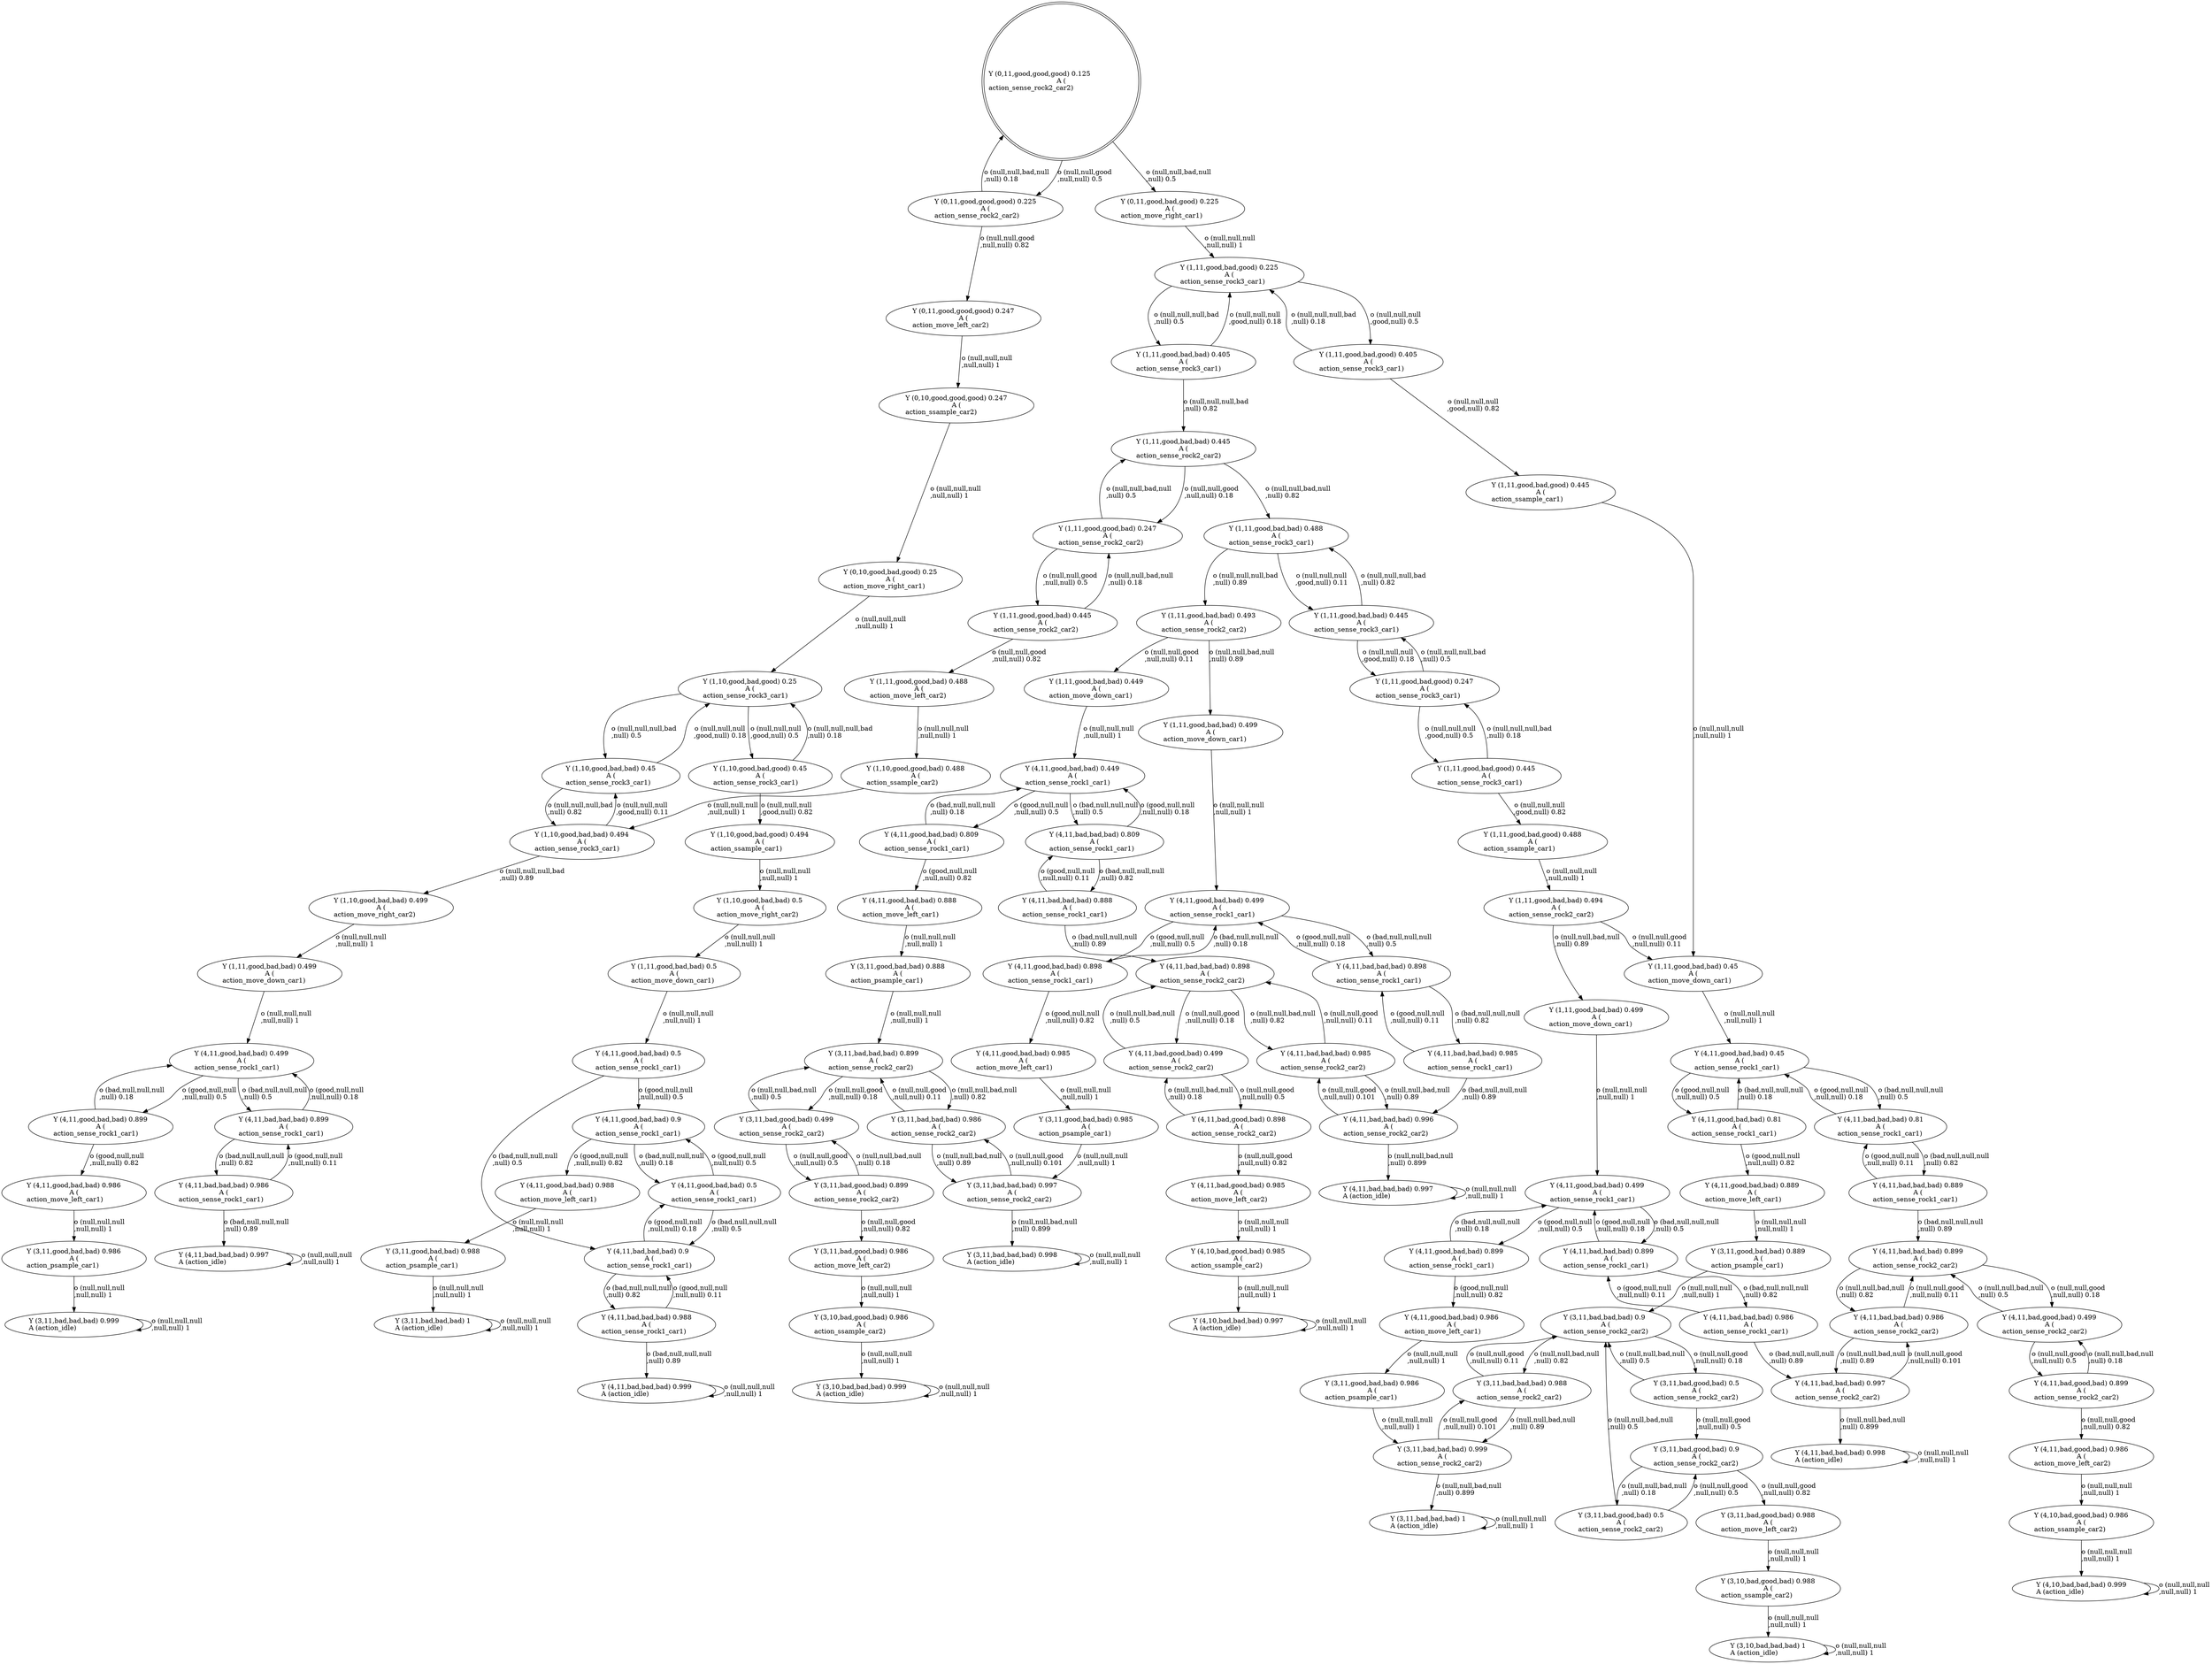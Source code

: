 digraph G
{
root [label="Y (0,11,good,good,good) 0.125\lA (\naction_sense_rock2_car2)\l" shape=doublecircle labeljust="l"];
x0row11 [label="Y (0,11,good,good,good) 0.225\lA (\naction_sense_rock2_car2)\l"];
x0row12 [label="Y (0,11,good,bad,good) 0.225\lA (\naction_move_right_car1)\l"];
x0row25 [label="Y (0,11,good,good,good) 0.247\lA (\naction_move_left_car2)\l"];
x0row36 [label="Y (0,10,good,good,good) 0.247\lA (\naction_ssample_car2)\l"];
x0row50 [label="Y (0,10,good,bad,good) 0.25\lA (\naction_move_right_car1)\l"];
x0row55 [label="Y (1,10,good,bad,good) 0.25\lA (\naction_sense_rock3_car1)\l"];
x0row66 [label="Y (1,10,good,bad,bad) 0.5\lA (\naction_move_right_car2)\l"];
x0row69 [label="Y (1,10,good,bad,good) 0.45\lA (\naction_sense_rock3_car1)\l"];
x0row70 [label="Y (1,10,good,bad,bad) 0.45\lA (\naction_sense_rock3_car1)\l"];
x0row118 [label="Y (3,11,good,bad,bad) 0.988\lA (\naction_psample_car1)\l"];
x0row79 [label="Y (1,10,good,bad,good) 0.494\lA (\naction_ssample_car1)\l"];
x0row98 [label="Y (1,11,good,bad,bad) 0.5\lA (\naction_move_down_car1)\l"];
x0row101 [label="Y (4,11,good,bad,bad) 0.5\lA (\naction_sense_rock1_car1)\l"];
x0row108 [label="Y (4,11,good,bad,bad) 0.9\lA (\naction_sense_rock1_car1)\l"];
x0row109 [label="Y (4,11,bad,bad,bad) 0.9\lA (\naction_sense_rock1_car1)\l"];
x0row114 [label="Y (4,11,good,bad,bad) 0.988\lA (\naction_move_left_car1)\l"];
x0row115 [label="Y (4,11,good,bad,bad) 0.5\lA (\naction_sense_rock1_car1)\l"];
x0row126 [label="Y (3,11,bad,bad,bad) 1\lA (action_idle)\l"];
x0row134 [label="Y (3,10,bad,bad,bad) 1\lA (action_idle)\l"];
x0row139 [label="Y (4,11,bad,bad,bad) 0.988\lA (\naction_sense_rock1_car1)\l"];
x0row145 [label="Y (4,11,bad,bad,bad) 0.999\lA (action_idle)\l"];
x0row152 [label="Y (4,10,bad,bad,bad) 0.999\lA (action_idle)\l"];
x0row158 [label="Y (1,10,good,bad,bad) 0.494\lA (\naction_sense_rock3_car1)\l"];
x0row167 [label="Y (1,10,good,bad,bad) 0.499\lA (\naction_move_right_car2)\l"];
x0row177 [label="Y (1,11,good,bad,bad) 0.499\lA (\naction_move_down_car1)\l"];
x0row182 [label="Y (4,11,good,bad,bad) 0.499\lA (\naction_sense_rock1_car1)\l"];
x0row191 [label="Y (4,11,good,bad,bad) 0.899\lA (\naction_sense_rock1_car1)\l"];
x0row192 [label="Y (4,11,bad,bad,bad) 0.899\lA (\naction_sense_rock1_car1)\l"];
x0row201 [label="Y (4,11,good,bad,bad) 0.986\lA (\naction_move_left_car1)\l"];
x0row208 [label="Y (3,11,good,bad,bad) 0.986\lA (\naction_psample_car1)\l"];
x0row220 [label="Y (3,11,bad,bad,bad) 0.999\lA (action_idle)\l"];
x0row234 [label="Y (3,10,bad,bad,bad) 0.999\lA (action_idle)\l"];
x0row241 [label="Y (4,11,bad,bad,bad) 0.986\lA (\naction_sense_rock1_car1)\l"];
x0row251 [label="Y (4,11,bad,bad,bad) 0.997\lA (action_idle)\l"];
x0row264 [label="Y (4,10,bad,bad,bad) 0.997\lA (action_idle)\l"];
x0row268 [label="Y (1,11,good,bad,good) 0.225\lA (\naction_sense_rock3_car1)\l"];
x0row282 [label="Y (1,11,good,bad,bad) 0.45\lA (\naction_move_down_car1)\l"];
x0row287 [label="Y (1,11,good,bad,good) 0.405\lA (\naction_sense_rock3_car1)\l"];
x0row288 [label="Y (1,11,good,bad,bad) 0.405\lA (\naction_sense_rock3_car1)\l"];
x0row291 [label="Y (1,11,good,bad,good) 0.247\lA (\naction_sense_rock3_car1)\l"];
x0row300 [label="Y (1,11,good,bad,good) 0.445\lA (\naction_ssample_car1)\l"];
x0row304 [label="Y (1,11,good,bad,good) 0.445\lA (\naction_sense_rock3_car1)\l"];
x0row317 [label="Y (1,11,good,bad,good) 0.488\lA (\naction_ssample_car1)\l"];
x0row321 [label="Y (4,11,good,bad,bad) 0.45\lA (\naction_sense_rock1_car1)\l"];
x0row329 [label="Y (1,11,good,bad,bad) 0.494\lA (\naction_sense_rock2_car2)\l"];
x0row332 [label="Y (4,11,good,bad,bad) 0.81\lA (\naction_sense_rock1_car1)\l"];
x0row333 [label="Y (4,11,bad,bad,bad) 0.81\lA (\naction_sense_rock1_car1)\l"];
x0row343 [label="Y (4,11,good,bad,bad) 0.889\lA (\naction_move_left_car1)\l"];
x0row350 [label="Y (3,11,good,bad,bad) 0.889\lA (\naction_psample_car1)\l"];
x0row362 [label="Y (3,11,bad,bad,bad) 0.9\lA (\naction_sense_rock2_car2)\l"];
x0row378 [label="Y (3,11,bad,good,bad) 0.5\lA (\naction_sense_rock2_car2)\l"];
x0row379 [label="Y (3,11,bad,bad,bad) 0.988\lA (\naction_sense_rock2_car2)\l"];
x0row380 [label="Y (3,11,bad,good,bad) 0.5\lA (\naction_sense_rock2_car2)\l"];
x0row388 [label="Y (3,11,bad,good,bad) 0.9\lA (\naction_sense_rock2_car2)\l"];
x0row396 [label="Y (3,11,bad,good,bad) 0.988\lA (\naction_move_left_car2)\l"];
x0row402 [label="Y (3,10,bad,good,bad) 0.988\lA (\naction_ssample_car2)\l"];
x0row424 [label="Y (3,11,bad,bad,bad) 0.999\lA (\naction_sense_rock2_car2)\l"];
x0row432 [label="Y (3,11,bad,bad,bad) 1\lA (action_idle)\l"];
x0row444 [label="Y (4,11,bad,bad,bad) 0.889\lA (\naction_sense_rock1_car1)\l"];
x0row454 [label="Y (4,11,bad,bad,bad) 0.899\lA (\naction_sense_rock2_car2)\l"];
x0row469 [label="Y (4,11,bad,good,bad) 0.499\lA (\naction_sense_rock2_car2)\l"];
x0row470 [label="Y (4,11,bad,bad,bad) 0.986\lA (\naction_sense_rock2_car2)\l"];
x0row479 [label="Y (4,11,bad,good,bad) 0.899\lA (\naction_sense_rock2_car2)\l"];
x0row489 [label="Y (4,11,bad,good,bad) 0.986\lA (\naction_move_left_car2)\l"];
x0row497 [label="Y (4,10,bad,good,bad) 0.986\lA (\naction_ssample_car2)\l"];
x0row523 [label="Y (4,11,bad,bad,bad) 0.997\lA (\naction_sense_rock2_car2)\l"];
x0row527 [label="Y (4,11,bad,bad,bad) 0.986\lA (\naction_sense_rock1_car1)\l"];
x0row533 [label="Y (4,11,bad,bad,bad) 0.998\lA (action_idle)\l"];
x0row550 [label="Y (1,11,good,bad,bad) 0.445\lA (\naction_sense_rock2_car2)\l"];
x0row554 [label="Y (1,11,good,bad,bad) 0.445\lA (\naction_sense_rock3_car1)\l"];
x0row563 [label="Y (1,11,good,bad,bad) 0.449\lA (\naction_move_down_car1)\l"];
x0row566 [label="Y (1,11,good,good,bad) 0.247\lA (\naction_sense_rock2_car2)\l"];
x0row567 [label="Y (1,11,good,bad,bad) 0.488\lA (\naction_sense_rock3_car1)\l"];
x0row579 [label="Y (1,11,good,good,bad) 0.445\lA (\naction_sense_rock2_car2)\l"];
x0row593 [label="Y (1,11,good,good,bad) 0.488\lA (\naction_move_left_car2)\l"];
x0row605 [label="Y (1,10,good,good,bad) 0.488\lA (\naction_ssample_car2)\l"];
x0row630 [label="Y (1,11,good,bad,bad) 0.493\lA (\naction_sense_rock2_car2)\l"];
x0row687 [label="Y (1,11,good,bad,bad) 0.499\lA (\naction_move_down_car1)\l"];
x0row689 [label="Y (4,11,good,bad,bad) 0.499\lA (\naction_sense_rock1_car1)\l"];
x0row699 [label="Y (4,11,good,bad,bad) 0.899\lA (\naction_sense_rock1_car1)\l"];
x0row700 [label="Y (4,11,bad,bad,bad) 0.899\lA (\naction_sense_rock1_car1)\l"];
x0row709 [label="Y (4,11,good,bad,bad) 0.986\lA (\naction_move_left_car1)\l"];
x0row715 [label="Y (3,11,good,bad,bad) 0.986\lA (\naction_psample_car1)\l"];
x0row757 [label="Y (1,11,good,bad,bad) 0.499\lA (\naction_move_down_car1)\l"];
x0row761 [label="Y (4,11,good,bad,bad) 0.449\lA (\naction_sense_rock1_car1)\l"];
x0row773 [label="Y (4,11,good,bad,bad) 0.809\lA (\naction_sense_rock1_car1)\l"];
x0row774 [label="Y (4,11,bad,bad,bad) 0.809\lA (\naction_sense_rock1_car1)\l"];
x0row787 [label="Y (4,11,good,bad,bad) 0.888\lA (\naction_move_left_car1)\l"];
x0row798 [label="Y (3,11,good,bad,bad) 0.888\lA (\naction_psample_car1)\l"];
x0row814 [label="Y (3,11,bad,bad,bad) 0.899\lA (\naction_sense_rock2_car2)\l"];
x0row836 [label="Y (3,11,bad,good,bad) 0.499\lA (\naction_sense_rock2_car2)\l"];
x0row837 [label="Y (3,11,bad,bad,bad) 0.986\lA (\naction_sense_rock2_car2)\l"];
x0row849 [label="Y (3,11,bad,good,bad) 0.899\lA (\naction_sense_rock2_car2)\l"];
x0row861 [label="Y (3,11,bad,good,bad) 0.986\lA (\naction_move_left_car2)\l"];
x0row871 [label="Y (3,10,bad,good,bad) 0.986\lA (\naction_ssample_car2)\l"];
x0row905 [label="Y (3,11,bad,bad,bad) 0.997\lA (\naction_sense_rock2_car2)\l"];
x0row917 [label="Y (3,11,bad,bad,bad) 0.998\lA (action_idle)\l"];
x0row935 [label="Y (4,11,bad,bad,bad) 0.888\lA (\naction_sense_rock1_car1)\l"];
x0row949 [label="Y (4,11,bad,bad,bad) 0.898\lA (\naction_sense_rock2_car2)\l"];
x0row970 [label="Y (4,11,bad,good,bad) 0.499\lA (\naction_sense_rock2_car2)\l"];
x0row971 [label="Y (4,11,bad,bad,bad) 0.985\lA (\naction_sense_rock2_car2)\l"];
x0row984 [label="Y (4,11,bad,good,bad) 0.898\lA (\naction_sense_rock2_car2)\l"];
x0row998 [label="Y (4,11,bad,good,bad) 0.985\lA (\naction_move_left_car2)\l"];
x0row1010 [label="Y (4,10,bad,good,bad) 0.985\lA (\naction_ssample_car2)\l"];
x0row1048 [label="Y (4,11,bad,bad,bad) 0.996\lA (\naction_sense_rock2_car2)\l"];
x0row1054 [label="Y (4,11,bad,bad,bad) 0.985\lA (\naction_sense_rock1_car1)\l"];
x0row1062 [label="Y (4,11,bad,bad,bad) 0.997\lA (action_idle)\l"];
x0row1080 [label="Y (4,11,good,bad,bad) 0.499\lA (\naction_sense_rock1_car1)\l"];
x0row1093 [label="Y (4,11,good,bad,bad) 0.898\lA (\naction_sense_rock1_car1)\l"];
x0row1094 [label="Y (4,11,bad,bad,bad) 0.898\lA (\naction_sense_rock1_car1)\l"];
x0row1107 [label="Y (4,11,good,bad,bad) 0.985\lA (\naction_move_left_car1)\l"];
x0row1117 [label="Y (3,11,good,bad,bad) 0.985\lA (\naction_psample_car1)\l"];
root -> x0row11 [label="o (null,null,good\n,null,null) 0.5\l"];
root -> x0row12 [label="o (null,null,bad,null\n,null) 0.5\l"];
x0row11 -> x0row25 [label="o (null,null,good\n,null,null) 0.82\l"];
x0row11 -> root [label="o (null,null,bad,null\n,null) 0.18\l"];
x0row25 -> x0row36 [label="o (null,null,null\n,null,null) 1\l"];
x0row36 -> x0row50 [label="o (null,null,null\n,null,null) 1\l"];
x0row50 -> x0row55 [label="o (null,null,null\n,null,null) 1\l"];
x0row55 -> x0row69 [label="o (null,null,null\n,good,null) 0.5\l"];
x0row55 -> x0row70 [label="o (null,null,null,bad\n,null) 0.5\l"];
x0row69 -> x0row79 [label="o (null,null,null\n,good,null) 0.82\l"];
x0row69 -> x0row55 [label="o (null,null,null,bad\n,null) 0.18\l"];
x0row79 -> x0row66 [label="o (null,null,null\n,null,null) 1\l"];
x0row66 -> x0row98 [label="o (null,null,null\n,null,null) 1\l"];
x0row98 -> x0row101 [label="o (null,null,null\n,null,null) 1\l"];
x0row101 -> x0row108 [label="o (good,null,null\n,null,null) 0.5\l"];
x0row101 -> x0row109 [label="o (bad,null,null,null\n,null) 0.5\l"];
x0row108 -> x0row114 [label="o (good,null,null\n,null,null) 0.82\l"];
x0row108 -> x0row115 [label="o (bad,null,null,null\n,null) 0.18\l"];
x0row114 -> x0row118 [label="o (null,null,null\n,null,null) 1\l"];
x0row118 -> x0row126 [label="o (null,null,null\n,null,null) 1\l"];
x0row126 -> x0row126 [label="o (null,null,null\n,null,null) 1\l"];
x0row115 -> x0row108 [label="o (good,null,null\n,null,null) 0.5\l"];
x0row115 -> x0row109 [label="o (bad,null,null,null\n,null) 0.5\l"];
x0row109 -> x0row115 [label="o (good,null,null\n,null,null) 0.18\l"];
x0row109 -> x0row139 [label="o (bad,null,null,null\n,null) 0.82\l"];
x0row139 -> x0row109 [label="o (good,null,null\n,null,null) 0.11\l"];
x0row139 -> x0row145 [label="o (bad,null,null,null\n,null) 0.89\l"];
x0row145 -> x0row145 [label="o (null,null,null\n,null,null) 1\l"];
x0row70 -> x0row55 [label="o (null,null,null\n,good,null) 0.18\l"];
x0row70 -> x0row158 [label="o (null,null,null,bad\n,null) 0.82\l"];
x0row158 -> x0row70 [label="o (null,null,null\n,good,null) 0.11\l"];
x0row158 -> x0row167 [label="o (null,null,null,bad\n,null) 0.89\l"];
x0row167 -> x0row177 [label="o (null,null,null\n,null,null) 1\l"];
x0row177 -> x0row182 [label="o (null,null,null\n,null,null) 1\l"];
x0row182 -> x0row191 [label="o (good,null,null\n,null,null) 0.5\l"];
x0row182 -> x0row192 [label="o (bad,null,null,null\n,null) 0.5\l"];
x0row191 -> x0row201 [label="o (good,null,null\n,null,null) 0.82\l"];
x0row191 -> x0row182 [label="o (bad,null,null,null\n,null) 0.18\l"];
x0row201 -> x0row208 [label="o (null,null,null\n,null,null) 1\l"];
x0row208 -> x0row220 [label="o (null,null,null\n,null,null) 1\l"];
x0row220 -> x0row220 [label="o (null,null,null\n,null,null) 1\l"];
x0row192 -> x0row182 [label="o (good,null,null\n,null,null) 0.18\l"];
x0row192 -> x0row241 [label="o (bad,null,null,null\n,null) 0.82\l"];
x0row241 -> x0row192 [label="o (good,null,null\n,null,null) 0.11\l"];
x0row241 -> x0row251 [label="o (bad,null,null,null\n,null) 0.89\l"];
x0row251 -> x0row251 [label="o (null,null,null\n,null,null) 1\l"];
x0row12 -> x0row268 [label="o (null,null,null\n,null,null) 1\l"];
x0row268 -> x0row287 [label="o (null,null,null\n,good,null) 0.5\l"];
x0row268 -> x0row288 [label="o (null,null,null,bad\n,null) 0.5\l"];
x0row287 -> x0row300 [label="o (null,null,null\n,good,null) 0.82\l"];
x0row287 -> x0row268 [label="o (null,null,null,bad\n,null) 0.18\l"];
x0row300 -> x0row282 [label="o (null,null,null\n,null,null) 1\l"];
x0row282 -> x0row321 [label="o (null,null,null\n,null,null) 1\l"];
x0row321 -> x0row332 [label="o (good,null,null\n,null,null) 0.5\l"];
x0row321 -> x0row333 [label="o (bad,null,null,null\n,null) 0.5\l"];
x0row332 -> x0row343 [label="o (good,null,null\n,null,null) 0.82\l"];
x0row332 -> x0row321 [label="o (bad,null,null,null\n,null) 0.18\l"];
x0row343 -> x0row350 [label="o (null,null,null\n,null,null) 1\l"];
x0row350 -> x0row362 [label="o (null,null,null\n,null,null) 1\l"];
x0row362 -> x0row378 [label="o (null,null,good\n,null,null) 0.18\l"];
x0row362 -> x0row379 [label="o (null,null,bad,null\n,null) 0.82\l"];
x0row378 -> x0row388 [label="o (null,null,good\n,null,null) 0.5\l"];
x0row378 -> x0row362 [label="o (null,null,bad,null\n,null) 0.5\l"];
x0row388 -> x0row396 [label="o (null,null,good\n,null,null) 0.82\l"];
x0row388 -> x0row380 [label="o (null,null,bad,null\n,null) 0.18\l"];
x0row396 -> x0row402 [label="o (null,null,null\n,null,null) 1\l"];
x0row402 -> x0row134 [label="o (null,null,null\n,null,null) 1\l"];
x0row134 -> x0row134 [label="o (null,null,null\n,null,null) 1\l"];
x0row380 -> x0row388 [label="o (null,null,good\n,null,null) 0.5\l"];
x0row380 -> x0row362 [label="o (null,null,bad,null\n,null) 0.5\l"];
x0row379 -> x0row362 [label="o (null,null,good\n,null,null) 0.11\l"];
x0row379 -> x0row424 [label="o (null,null,bad,null\n,null) 0.89\l"];
x0row424 -> x0row379 [label="o (null,null,good\n,null,null) 0.101\l"];
x0row424 -> x0row432 [label="o (null,null,bad,null\n,null) 0.899\l"];
x0row432 -> x0row432 [label="o (null,null,null\n,null,null) 1\l"];
x0row333 -> x0row321 [label="o (good,null,null\n,null,null) 0.18\l"];
x0row333 -> x0row444 [label="o (bad,null,null,null\n,null) 0.82\l"];
x0row444 -> x0row333 [label="o (good,null,null\n,null,null) 0.11\l"];
x0row444 -> x0row454 [label="o (bad,null,null,null\n,null) 0.89\l"];
x0row454 -> x0row469 [label="o (null,null,good\n,null,null) 0.18\l"];
x0row454 -> x0row470 [label="o (null,null,bad,null\n,null) 0.82\l"];
x0row469 -> x0row479 [label="o (null,null,good\n,null,null) 0.5\l"];
x0row469 -> x0row454 [label="o (null,null,bad,null\n,null) 0.5\l"];
x0row479 -> x0row489 [label="o (null,null,good\n,null,null) 0.82\l"];
x0row479 -> x0row469 [label="o (null,null,bad,null\n,null) 0.18\l"];
x0row489 -> x0row497 [label="o (null,null,null\n,null,null) 1\l"];
x0row497 -> x0row152 [label="o (null,null,null\n,null,null) 1\l"];
x0row152 -> x0row152 [label="o (null,null,null\n,null,null) 1\l"];
x0row470 -> x0row454 [label="o (null,null,good\n,null,null) 0.11\l"];
x0row470 -> x0row523 [label="o (null,null,bad,null\n,null) 0.89\l"];
x0row523 -> x0row470 [label="o (null,null,good\n,null,null) 0.101\l"];
x0row523 -> x0row533 [label="o (null,null,bad,null\n,null) 0.899\l"];
x0row533 -> x0row533 [label="o (null,null,null\n,null,null) 1\l"];
x0row288 -> x0row268 [label="o (null,null,null\n,good,null) 0.18\l"];
x0row288 -> x0row550 [label="o (null,null,null,bad\n,null) 0.82\l"];
x0row550 -> x0row566 [label="o (null,null,good\n,null,null) 0.18\l"];
x0row550 -> x0row567 [label="o (null,null,bad,null\n,null) 0.82\l"];
x0row566 -> x0row579 [label="o (null,null,good\n,null,null) 0.5\l"];
x0row566 -> x0row550 [label="o (null,null,bad,null\n,null) 0.5\l"];
x0row579 -> x0row593 [label="o (null,null,good\n,null,null) 0.82\l"];
x0row579 -> x0row566 [label="o (null,null,bad,null\n,null) 0.18\l"];
x0row593 -> x0row605 [label="o (null,null,null\n,null,null) 1\l"];
x0row605 -> x0row158 [label="o (null,null,null\n,null,null) 1\l"];
x0row567 -> x0row554 [label="o (null,null,null\n,good,null) 0.11\l"];
x0row567 -> x0row630 [label="o (null,null,null,bad\n,null) 0.89\l"];
x0row554 -> x0row291 [label="o (null,null,null\n,good,null) 0.18\l"];
x0row554 -> x0row567 [label="o (null,null,null,bad\n,null) 0.82\l"];
x0row291 -> x0row304 [label="o (null,null,null\n,good,null) 0.5\l"];
x0row291 -> x0row554 [label="o (null,null,null,bad\n,null) 0.5\l"];
x0row304 -> x0row317 [label="o (null,null,null\n,good,null) 0.82\l"];
x0row304 -> x0row291 [label="o (null,null,null,bad\n,null) 0.18\l"];
x0row317 -> x0row329 [label="o (null,null,null\n,null,null) 1\l"];
x0row329 -> x0row282 [label="o (null,null,good\n,null,null) 0.11\l"];
x0row329 -> x0row687 [label="o (null,null,bad,null\n,null) 0.89\l"];
x0row687 -> x0row689 [label="o (null,null,null\n,null,null) 1\l"];
x0row689 -> x0row699 [label="o (good,null,null\n,null,null) 0.5\l"];
x0row689 -> x0row700 [label="o (bad,null,null,null\n,null) 0.5\l"];
x0row699 -> x0row709 [label="o (good,null,null\n,null,null) 0.82\l"];
x0row699 -> x0row689 [label="o (bad,null,null,null\n,null) 0.18\l"];
x0row709 -> x0row715 [label="o (null,null,null\n,null,null) 1\l"];
x0row715 -> x0row424 [label="o (null,null,null\n,null,null) 1\l"];
x0row700 -> x0row689 [label="o (good,null,null\n,null,null) 0.18\l"];
x0row700 -> x0row527 [label="o (bad,null,null,null\n,null) 0.82\l"];
x0row527 -> x0row700 [label="o (good,null,null\n,null,null) 0.11\l"];
x0row527 -> x0row523 [label="o (bad,null,null,null\n,null) 0.89\l"];
x0row630 -> x0row563 [label="o (null,null,good\n,null,null) 0.11\l"];
x0row630 -> x0row757 [label="o (null,null,bad,null\n,null) 0.89\l"];
x0row563 -> x0row761 [label="o (null,null,null\n,null,null) 1\l"];
x0row761 -> x0row773 [label="o (good,null,null\n,null,null) 0.5\l"];
x0row761 -> x0row774 [label="o (bad,null,null,null\n,null) 0.5\l"];
x0row773 -> x0row787 [label="o (good,null,null\n,null,null) 0.82\l"];
x0row773 -> x0row761 [label="o (bad,null,null,null\n,null) 0.18\l"];
x0row787 -> x0row798 [label="o (null,null,null\n,null,null) 1\l"];
x0row798 -> x0row814 [label="o (null,null,null\n,null,null) 1\l"];
x0row814 -> x0row836 [label="o (null,null,good\n,null,null) 0.18\l"];
x0row814 -> x0row837 [label="o (null,null,bad,null\n,null) 0.82\l"];
x0row836 -> x0row849 [label="o (null,null,good\n,null,null) 0.5\l"];
x0row836 -> x0row814 [label="o (null,null,bad,null\n,null) 0.5\l"];
x0row849 -> x0row861 [label="o (null,null,good\n,null,null) 0.82\l"];
x0row849 -> x0row836 [label="o (null,null,bad,null\n,null) 0.18\l"];
x0row861 -> x0row871 [label="o (null,null,null\n,null,null) 1\l"];
x0row871 -> x0row234 [label="o (null,null,null\n,null,null) 1\l"];
x0row234 -> x0row234 [label="o (null,null,null\n,null,null) 1\l"];
x0row837 -> x0row814 [label="o (null,null,good\n,null,null) 0.11\l"];
x0row837 -> x0row905 [label="o (null,null,bad,null\n,null) 0.89\l"];
x0row905 -> x0row837 [label="o (null,null,good\n,null,null) 0.101\l"];
x0row905 -> x0row917 [label="o (null,null,bad,null\n,null) 0.899\l"];
x0row917 -> x0row917 [label="o (null,null,null\n,null,null) 1\l"];
x0row774 -> x0row761 [label="o (good,null,null\n,null,null) 0.18\l"];
x0row774 -> x0row935 [label="o (bad,null,null,null\n,null) 0.82\l"];
x0row935 -> x0row774 [label="o (good,null,null\n,null,null) 0.11\l"];
x0row935 -> x0row949 [label="o (bad,null,null,null\n,null) 0.89\l"];
x0row949 -> x0row970 [label="o (null,null,good\n,null,null) 0.18\l"];
x0row949 -> x0row971 [label="o (null,null,bad,null\n,null) 0.82\l"];
x0row970 -> x0row984 [label="o (null,null,good\n,null,null) 0.5\l"];
x0row970 -> x0row949 [label="o (null,null,bad,null\n,null) 0.5\l"];
x0row984 -> x0row998 [label="o (null,null,good\n,null,null) 0.82\l"];
x0row984 -> x0row970 [label="o (null,null,bad,null\n,null) 0.18\l"];
x0row998 -> x0row1010 [label="o (null,null,null\n,null,null) 1\l"];
x0row1010 -> x0row264 [label="o (null,null,null\n,null,null) 1\l"];
x0row264 -> x0row264 [label="o (null,null,null\n,null,null) 1\l"];
x0row971 -> x0row949 [label="o (null,null,good\n,null,null) 0.11\l"];
x0row971 -> x0row1048 [label="o (null,null,bad,null\n,null) 0.89\l"];
x0row1048 -> x0row971 [label="o (null,null,good\n,null,null) 0.101\l"];
x0row1048 -> x0row1062 [label="o (null,null,bad,null\n,null) 0.899\l"];
x0row1062 -> x0row1062 [label="o (null,null,null\n,null,null) 1\l"];
x0row757 -> x0row1080 [label="o (null,null,null\n,null,null) 1\l"];
x0row1080 -> x0row1093 [label="o (good,null,null\n,null,null) 0.5\l"];
x0row1080 -> x0row1094 [label="o (bad,null,null,null\n,null) 0.5\l"];
x0row1093 -> x0row1107 [label="o (good,null,null\n,null,null) 0.82\l"];
x0row1093 -> x0row1080 [label="o (bad,null,null,null\n,null) 0.18\l"];
x0row1107 -> x0row1117 [label="o (null,null,null\n,null,null) 1\l"];
x0row1117 -> x0row905 [label="o (null,null,null\n,null,null) 1\l"];
x0row1094 -> x0row1080 [label="o (good,null,null\n,null,null) 0.18\l"];
x0row1094 -> x0row1054 [label="o (bad,null,null,null\n,null) 0.82\l"];
x0row1054 -> x0row1094 [label="o (good,null,null\n,null,null) 0.11\l"];
x0row1054 -> x0row1048 [label="o (bad,null,null,null\n,null) 0.89\l"];
}
